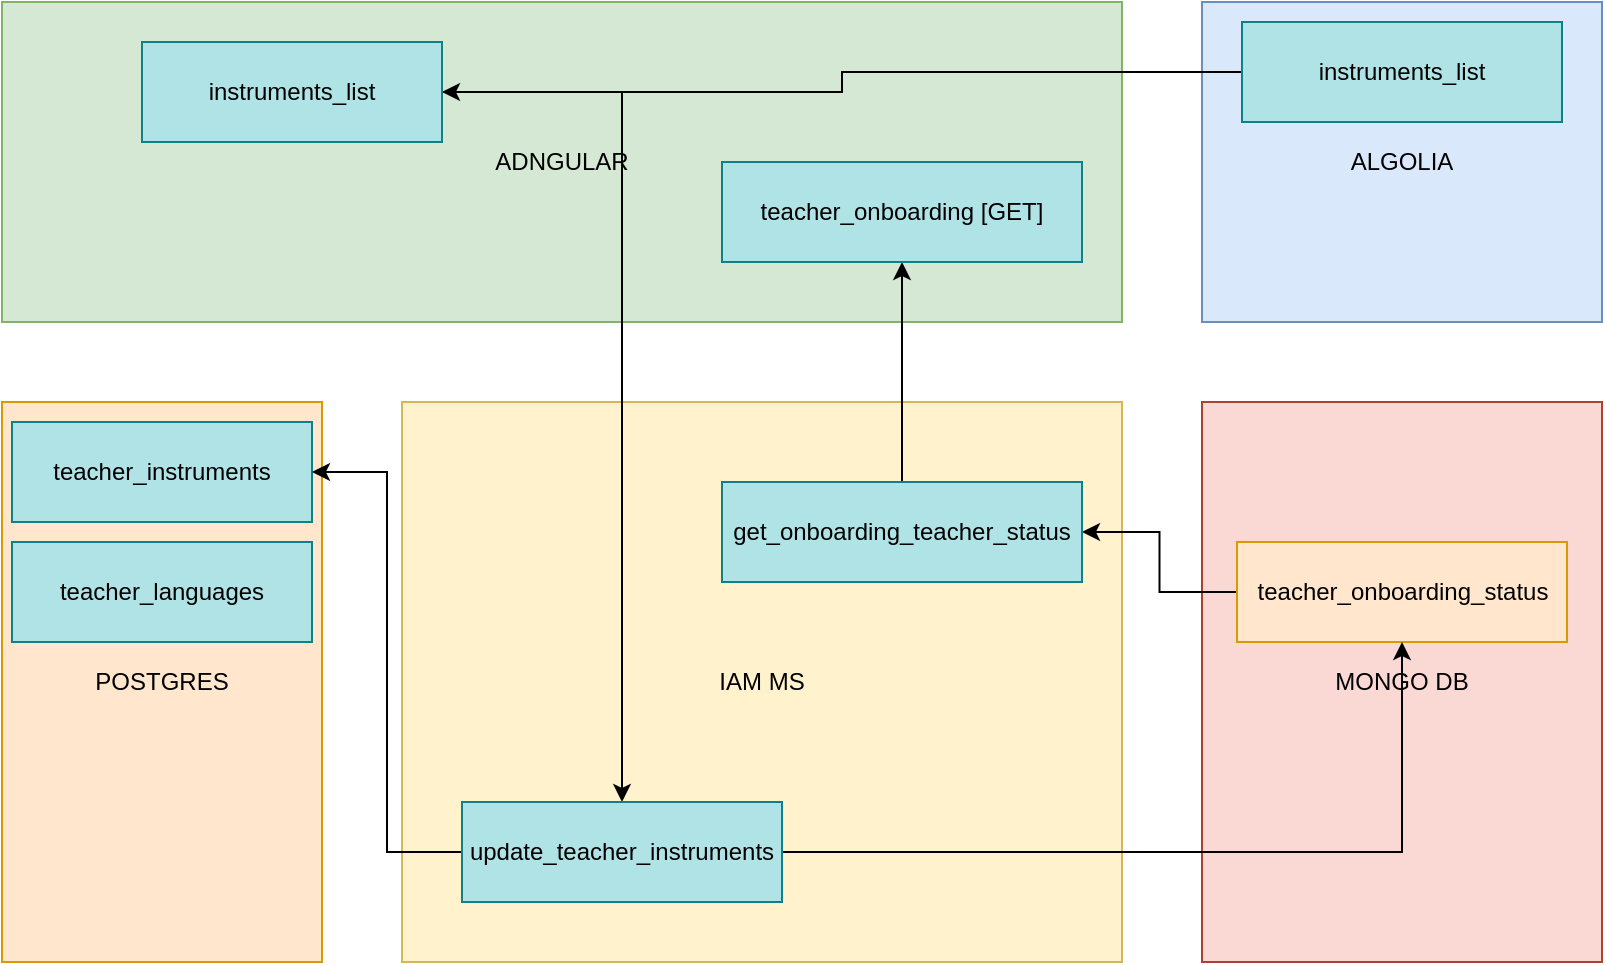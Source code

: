 <mxfile version="20.3.0" type="github">
  <diagram id="7m6cvPbWRJTvMz217Rmq" name="Page-1">
    <mxGraphModel dx="1682" dy="994" grid="1" gridSize="10" guides="1" tooltips="1" connect="1" arrows="1" fold="1" page="1" pageScale="1" pageWidth="850" pageHeight="1100" math="0" shadow="0">
      <root>
        <mxCell id="0" />
        <mxCell id="1" parent="0" />
        <mxCell id="Lclgl3dNgC2Uq-6OldUo-1" value="ADNGULAR" style="rounded=0;whiteSpace=wrap;html=1;fillColor=#d5e8d4;strokeColor=#82b366;" vertex="1" parent="1">
          <mxGeometry x="80" y="120" width="560" height="160" as="geometry" />
        </mxCell>
        <mxCell id="Lclgl3dNgC2Uq-6OldUo-2" value="POSTGRES" style="rounded=0;whiteSpace=wrap;html=1;fillColor=#ffe6cc;strokeColor=#d79b00;" vertex="1" parent="1">
          <mxGeometry x="80" y="320" width="160" height="280" as="geometry" />
        </mxCell>
        <mxCell id="Lclgl3dNgC2Uq-6OldUo-3" value="IAM MS" style="rounded=0;whiteSpace=wrap;html=1;fillColor=#fff2cc;strokeColor=#d6b656;" vertex="1" parent="1">
          <mxGeometry x="280" y="320" width="360" height="280" as="geometry" />
        </mxCell>
        <mxCell id="Lclgl3dNgC2Uq-6OldUo-4" value="ALGOLIA" style="rounded=0;whiteSpace=wrap;html=1;fillColor=#dae8fc;strokeColor=#6c8ebf;" vertex="1" parent="1">
          <mxGeometry x="680" y="120" width="200" height="160" as="geometry" />
        </mxCell>
        <mxCell id="Lclgl3dNgC2Uq-6OldUo-5" value="MONGO DB" style="rounded=0;whiteSpace=wrap;html=1;fillColor=#fad9d5;strokeColor=#ae4132;" vertex="1" parent="1">
          <mxGeometry x="680" y="320" width="200" height="280" as="geometry" />
        </mxCell>
        <mxCell id="Lclgl3dNgC2Uq-6OldUo-20" style="edgeStyle=orthogonalEdgeStyle;rounded=0;orthogonalLoop=1;jettySize=auto;html=1;" edge="1" parent="1" source="Lclgl3dNgC2Uq-6OldUo-6" target="Lclgl3dNgC2Uq-6OldUo-17">
          <mxGeometry relative="1" as="geometry" />
        </mxCell>
        <mxCell id="Lclgl3dNgC2Uq-6OldUo-6" value="teacher_onboarding_status" style="rounded=0;whiteSpace=wrap;html=1;fillColor=#ffe6cc;strokeColor=#d79b00;" vertex="1" parent="1">
          <mxGeometry x="697.5" y="390" width="165" height="50" as="geometry" />
        </mxCell>
        <mxCell id="Lclgl3dNgC2Uq-6OldUo-7" value="teacher_instruments" style="rounded=0;whiteSpace=wrap;html=1;fillColor=#b0e3e6;strokeColor=#0e8088;" vertex="1" parent="1">
          <mxGeometry x="85" y="330" width="150" height="50" as="geometry" />
        </mxCell>
        <mxCell id="Lclgl3dNgC2Uq-6OldUo-8" value="teacher_languages" style="rounded=0;whiteSpace=wrap;html=1;fillColor=#b0e3e6;strokeColor=#0e8088;" vertex="1" parent="1">
          <mxGeometry x="85" y="390" width="150" height="50" as="geometry" />
        </mxCell>
        <mxCell id="Lclgl3dNgC2Uq-6OldUo-12" style="edgeStyle=orthogonalEdgeStyle;rounded=0;orthogonalLoop=1;jettySize=auto;html=1;entryX=1;entryY=0.5;entryDx=0;entryDy=0;" edge="1" parent="1" source="Lclgl3dNgC2Uq-6OldUo-9" target="Lclgl3dNgC2Uq-6OldUo-10">
          <mxGeometry relative="1" as="geometry" />
        </mxCell>
        <mxCell id="Lclgl3dNgC2Uq-6OldUo-9" value="instruments_list" style="rounded=0;whiteSpace=wrap;html=1;fillColor=#b0e3e6;strokeColor=#0e8088;" vertex="1" parent="1">
          <mxGeometry x="700" y="130" width="160" height="50" as="geometry" />
        </mxCell>
        <mxCell id="Lclgl3dNgC2Uq-6OldUo-14" style="edgeStyle=orthogonalEdgeStyle;rounded=0;orthogonalLoop=1;jettySize=auto;html=1;" edge="1" parent="1" source="Lclgl3dNgC2Uq-6OldUo-10" target="Lclgl3dNgC2Uq-6OldUo-13">
          <mxGeometry relative="1" as="geometry" />
        </mxCell>
        <mxCell id="Lclgl3dNgC2Uq-6OldUo-10" value="instruments_list" style="rounded=0;whiteSpace=wrap;html=1;fillColor=#b0e3e6;strokeColor=#0e8088;" vertex="1" parent="1">
          <mxGeometry x="150" y="140" width="150" height="50" as="geometry" />
        </mxCell>
        <mxCell id="Lclgl3dNgC2Uq-6OldUo-15" style="edgeStyle=orthogonalEdgeStyle;rounded=0;orthogonalLoop=1;jettySize=auto;html=1;entryX=1;entryY=0.5;entryDx=0;entryDy=0;" edge="1" parent="1" source="Lclgl3dNgC2Uq-6OldUo-13" target="Lclgl3dNgC2Uq-6OldUo-7">
          <mxGeometry relative="1" as="geometry" />
        </mxCell>
        <mxCell id="Lclgl3dNgC2Uq-6OldUo-16" style="edgeStyle=orthogonalEdgeStyle;rounded=0;orthogonalLoop=1;jettySize=auto;html=1;" edge="1" parent="1" source="Lclgl3dNgC2Uq-6OldUo-13" target="Lclgl3dNgC2Uq-6OldUo-6">
          <mxGeometry relative="1" as="geometry" />
        </mxCell>
        <mxCell id="Lclgl3dNgC2Uq-6OldUo-13" value="update_teacher_instruments" style="rounded=0;whiteSpace=wrap;html=1;fillColor=#b0e3e6;strokeColor=#0e8088;" vertex="1" parent="1">
          <mxGeometry x="310" y="520" width="160" height="50" as="geometry" />
        </mxCell>
        <mxCell id="Lclgl3dNgC2Uq-6OldUo-22" style="edgeStyle=orthogonalEdgeStyle;rounded=0;orthogonalLoop=1;jettySize=auto;html=1;" edge="1" parent="1" source="Lclgl3dNgC2Uq-6OldUo-17" target="Lclgl3dNgC2Uq-6OldUo-21">
          <mxGeometry relative="1" as="geometry" />
        </mxCell>
        <mxCell id="Lclgl3dNgC2Uq-6OldUo-17" value="get_onboarding_teacher_status" style="rounded=0;whiteSpace=wrap;html=1;fillColor=#b0e3e6;strokeColor=#0e8088;" vertex="1" parent="1">
          <mxGeometry x="440" y="360" width="180" height="50" as="geometry" />
        </mxCell>
        <mxCell id="Lclgl3dNgC2Uq-6OldUo-21" value="teacher_onboarding [GET]" style="rounded=0;whiteSpace=wrap;html=1;fillColor=#b0e3e6;strokeColor=#0e8088;" vertex="1" parent="1">
          <mxGeometry x="440" y="200" width="180" height="50" as="geometry" />
        </mxCell>
      </root>
    </mxGraphModel>
  </diagram>
</mxfile>
